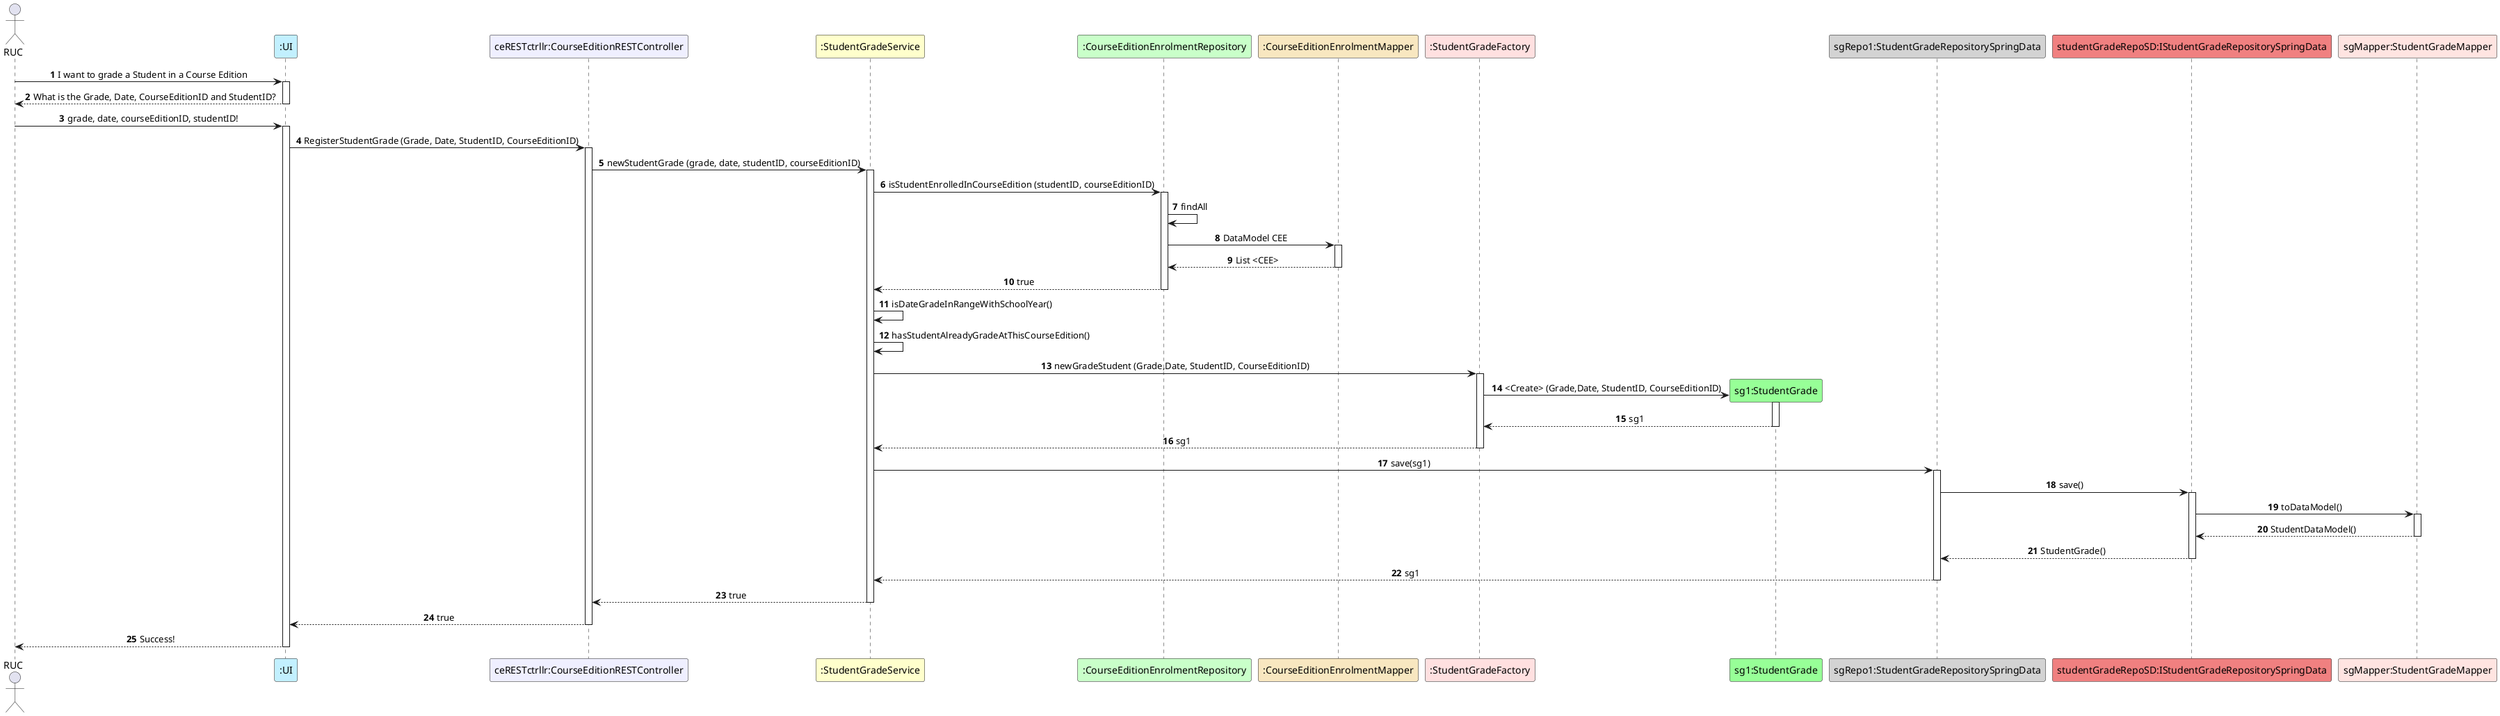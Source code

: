 @startuml

skinparam sequencemessagealign center
autonumber

actor RUC
participant ":UI" as ui #application
participant "ceRESTctrllr:CourseEditionRESTController" as ctrlrREST #motivation
participant ":StudentGradeService" as sr #business
participant ":CourseEditionEnrolmentRepository" as ceer #technology
participant ":CourseEditionEnrolmentMapper" as ceemp #strategy
participant ":StudentGradeFactory" as sgf #implementation
participant "sg1:StudentGrade" as gs #physical
participant "sgRepo1:StudentGradeRepositorySpringData" as sgr #lightgray
participant "studentGradeRepoSD:IStudentGradeRepositorySpringData" as IStudentGradeRepoSpringData #lightcoral
participant "sgMapper:StudentGradeMapper" as sgmp #mistyrose

RUC -> ui : I want to grade a Student in a Course Edition
activate ui
ui --> RUC : What is the Grade, Date, CourseEditionID and StudentID?
deactivate ui
RUC -> ui : grade, date, courseEditionID, studentID!
activate ui
ui -> ctrlrREST : RegisterStudentGrade (Grade, Date, StudentID, CourseEditionID)
activate ctrlrREST
ctrlrREST -> sr : newStudentGrade (grade, date, studentID, courseEditionID)

activate sr
sr -> ceer : isStudentEnrolledInCourseEdition (studentID, courseEditionID)
activate ceer

ceer -> ceer: findAll
ceer -> ceemp :  DataModel CEE
activate ceemp
ceemp --> ceer : List <CEE>
deactivate ceemp
ceer --> sr : true
deactivate ceer

sr -> sr : isDateGradeInRangeWithSchoolYear()
sr -> sr : hasStudentAlreadyGradeAtThisCourseEdition()

sr -> sgf : newGradeStudent (Grade,Date, StudentID, CourseEditionID)
activate sgf
create gs
sgf -> gs : <Create> (Grade,Date, StudentID, CourseEditionID)
activate gs
gs --> sgf : sg1
deactivate gs
sgf --> sr : sg1
deactivate sgf
sr -> sgr : save(sg1)
activate sgr
sgr -> IStudentGradeRepoSpringData : save()
activate IStudentGradeRepoSpringData
IStudentGradeRepoSpringData -> sgmp : toDataModel()
activate sgmp
sgmp --> IStudentGradeRepoSpringData : StudentDataModel()
deactivate sgmp
IStudentGradeRepoSpringData --> sgr : StudentGrade()
deactivate IStudentGradeRepoSpringData
sgr --> sr -- : sg1
sr --> ctrlrREST -- : true
ctrlrREST --> ui -- : true
ui --> RUC : Success!


deactivate ui
@enduml
